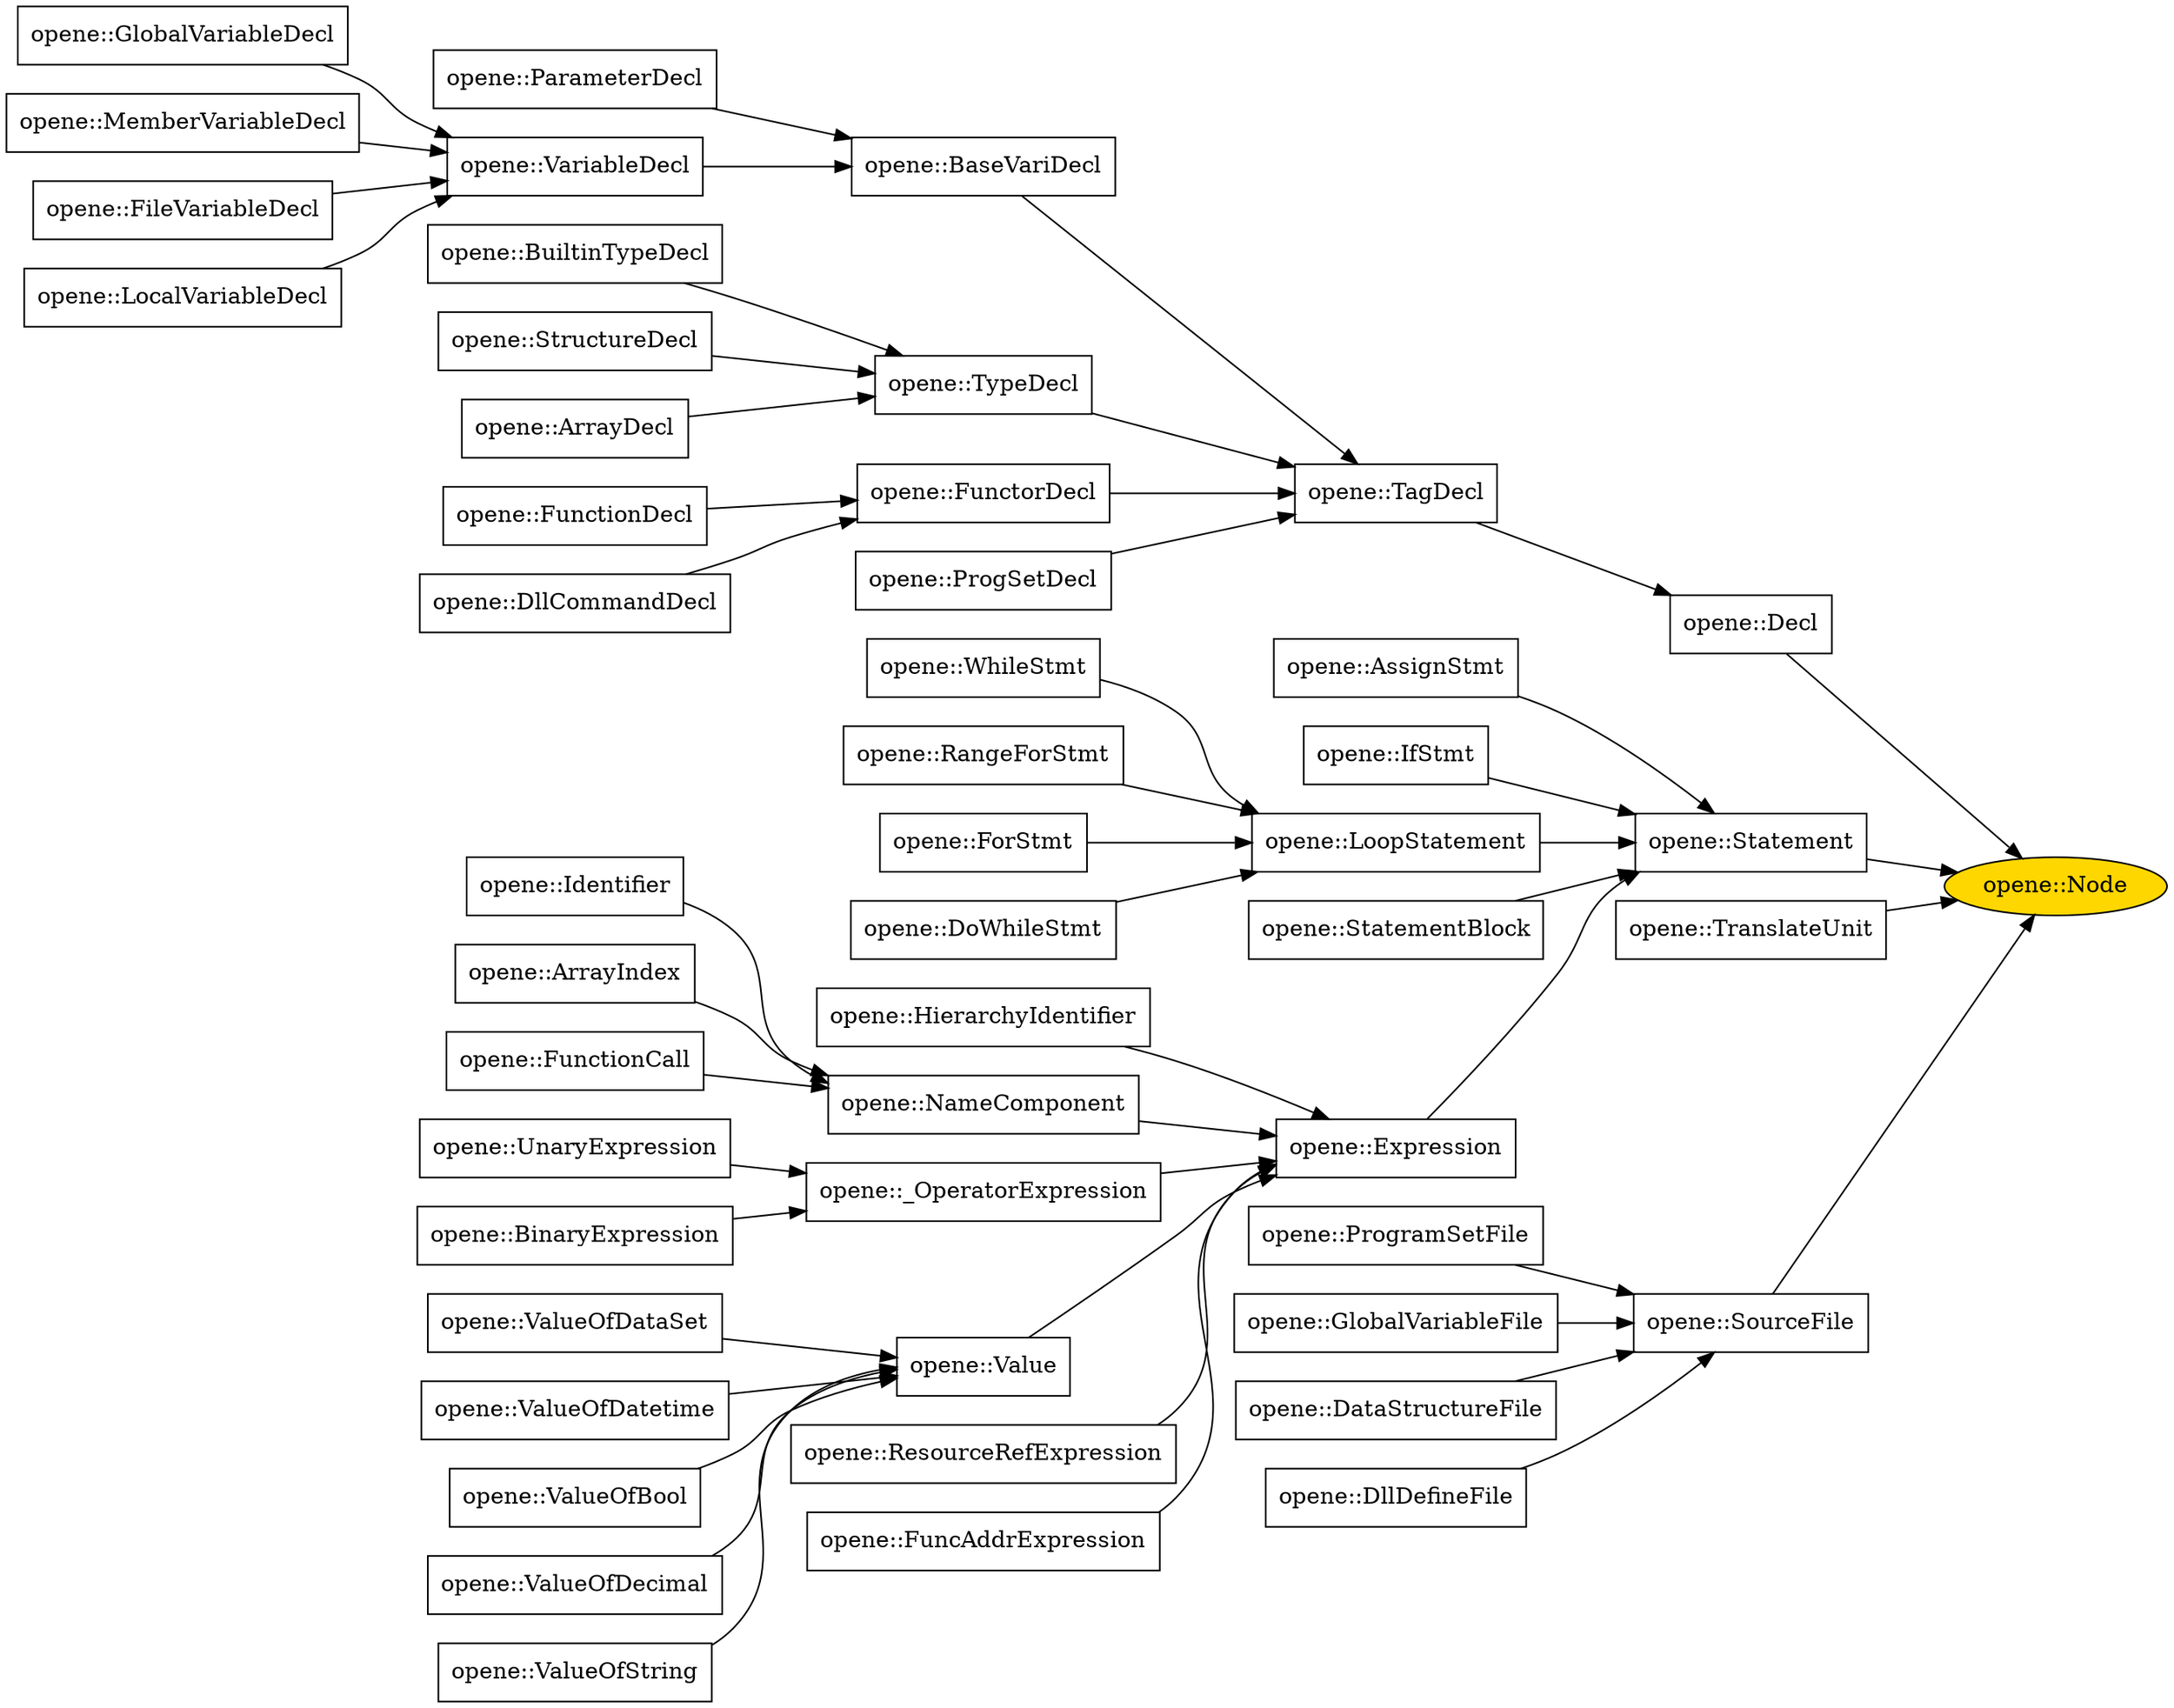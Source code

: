 digraph G {
	rankdir=LR;
	node[shape=box];

	# Class inheritance link.
	"opene::SourceFile" -> "opene::Node"
	"opene::ProgramSetFile" -> "opene::SourceFile"
	"opene::GlobalVariableFile" -> "opene::SourceFile"
	"opene::DataStructureFile" -> "opene::SourceFile"
	"opene::DllDefineFile" -> "opene::SourceFile"
	"opene::Decl" -> "opene::Node"
	"opene::TagDecl" -> "opene::Decl"
	"opene::BaseVariDecl" -> "opene::TagDecl"
	"opene::ParameterDecl" -> "opene::BaseVariDecl"
	"opene::VariableDecl" -> "opene::BaseVariDecl"
	"opene::GlobalVariableDecl" -> "opene::VariableDecl"
	"opene::MemberVariableDecl" -> "opene::VariableDecl"
	"opene::FileVariableDecl" -> "opene::VariableDecl"
	"opene::LocalVariableDecl" -> "opene::VariableDecl"
	"opene::TypeDecl" -> "opene::TagDecl"
	"opene::BuiltinTypeDecl" -> "opene::TypeDecl"
	"opene::StructureDecl" -> "opene::TypeDecl"
	"opene::ArrayDecl" -> "opene::TypeDecl"
	"opene::FunctorDecl" -> "opene::TagDecl"
	"opene::FunctionDecl" -> "opene::FunctorDecl"
	"opene::DllCommandDecl" -> "opene::FunctorDecl"
	"opene::ProgSetDecl" -> "opene::TagDecl"
	"opene::Statement" -> "opene::Node"
	"opene::AssignStmt" -> "opene::Statement"
	"opene::IfStmt" -> "opene::Statement"
	"opene::LoopStatement" -> "opene::Statement"
	"opene::WhileStmt" -> "opene::LoopStatement"
	"opene::RangeForStmt" -> "opene::LoopStatement"
	"opene::ForStmt" -> "opene::LoopStatement"
	"opene::DoWhileStmt" -> "opene::LoopStatement"
	"opene::StatementBlock" -> "opene::Statement"
	"opene::Expression" -> "opene::Statement"
	"opene::HierarchyIdentifier" -> "opene::Expression"
	"opene::NameComponent" -> "opene::Expression"
	"opene::Identifier" -> "opene::NameComponent"
	"opene::ArrayIndex" -> "opene::NameComponent"
	"opene::FunctionCall" -> "opene::NameComponent"
	"opene::_OperatorExpression" -> "opene::Expression"
	"opene::UnaryExpression" -> "opene::_OperatorExpression"
	"opene::BinaryExpression" -> "opene::_OperatorExpression"
	"opene::Value" -> "opene::Expression"
	"opene::ValueOfDataSet" -> "opene::Value"
	"opene::ValueOfDatetime" -> "opene::Value"
	"opene::ResourceRefExpression" -> "opene::Expression"
	"opene::FuncAddrExpression" -> "opene::Expression"
	"opene::ValueOfBool" -> "opene::Value"
	"opene::ValueOfDecimal" -> "opene::Value"
	"opene::ValueOfString" -> "opene::Value"
	"opene::TranslateUnit" -> "opene::Node"
	"opene::Node"[shape=ellipse fillcolor=gold style=filled];
}
